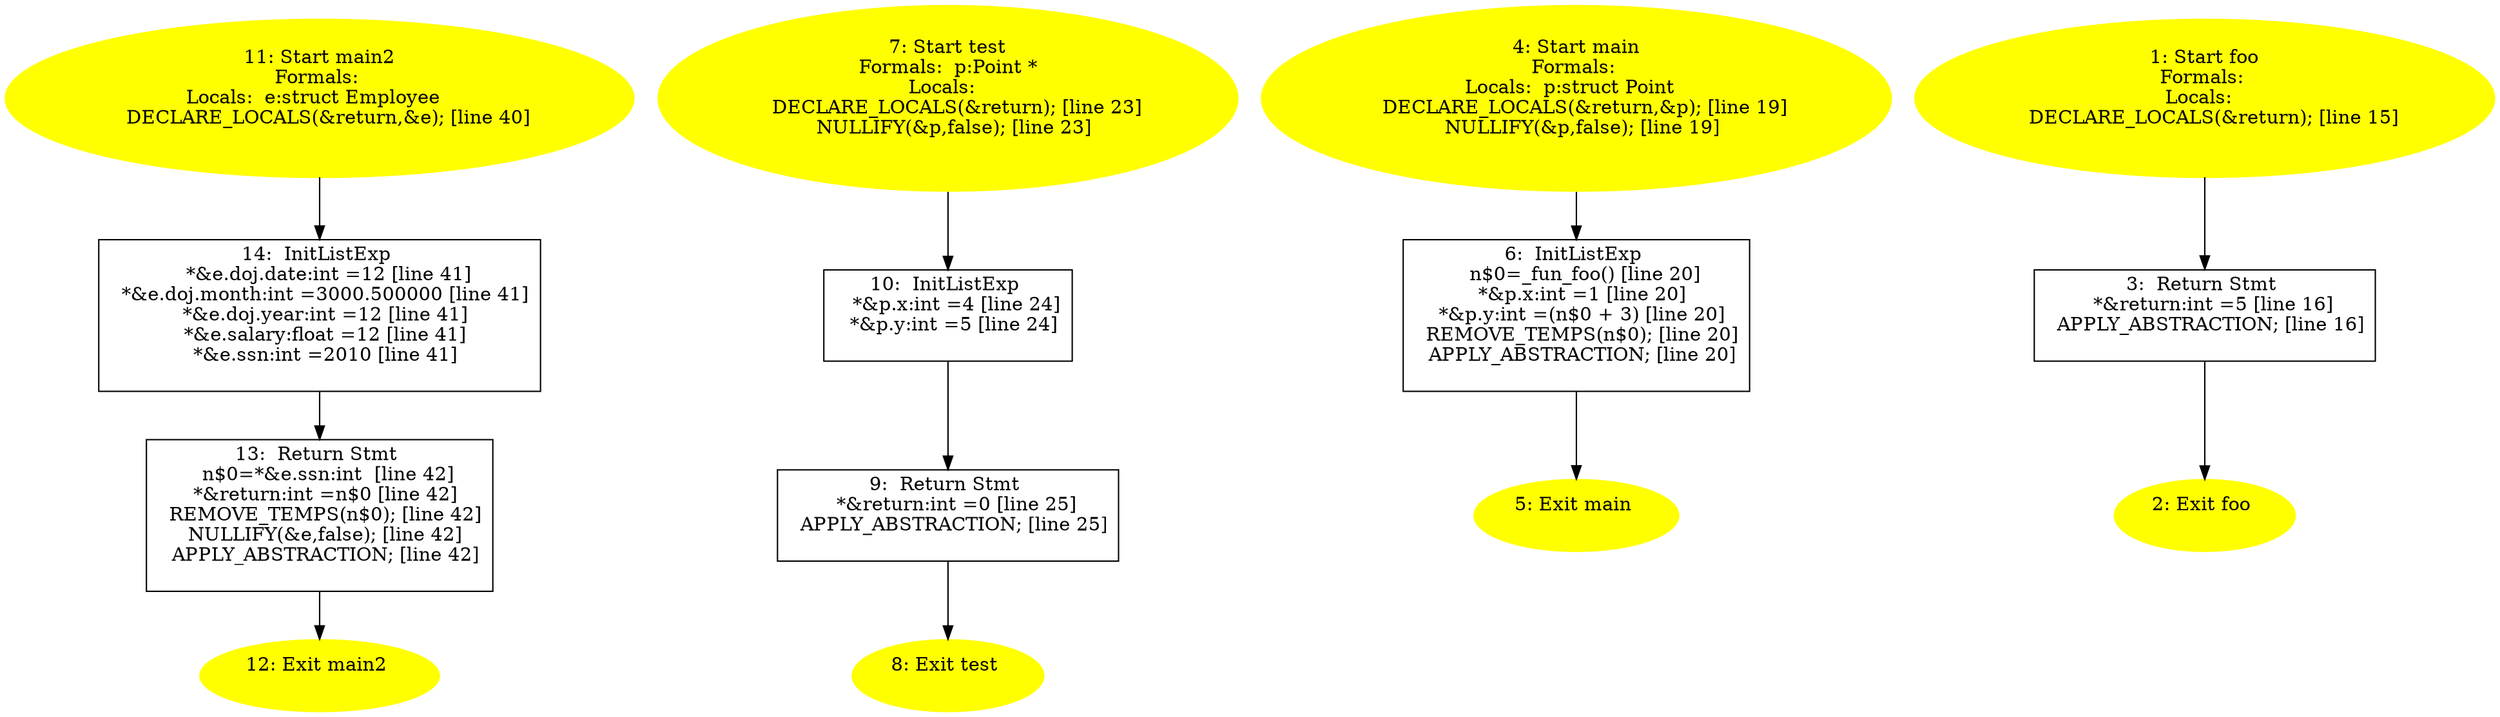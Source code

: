 digraph iCFG {
14 [label="14:  InitListExp \n   *&e.doj.date:int =12 [line 41]\n  *&e.doj.month:int =3000.500000 [line 41]\n  *&e.doj.year:int =12 [line 41]\n  *&e.salary:float =12 [line 41]\n  *&e.ssn:int =2010 [line 41]\n " shape="box"]
	

	 14 -> 13 ;
13 [label="13:  Return Stmt \n   n$0=*&e.ssn:int  [line 42]\n  *&return:int =n$0 [line 42]\n  REMOVE_TEMPS(n$0); [line 42]\n  NULLIFY(&e,false); [line 42]\n  APPLY_ABSTRACTION; [line 42]\n " shape="box"]
	

	 13 -> 12 ;
12 [label="12: Exit main2 \n  " color=yellow style=filled]
	

11 [label="11: Start main2\nFormals: \nLocals:  e:struct Employee  \n   DECLARE_LOCALS(&return,&e); [line 40]\n " color=yellow style=filled]
	

	 11 -> 14 ;
10 [label="10:  InitListExp \n   *&p.x:int =4 [line 24]\n  *&p.y:int =5 [line 24]\n " shape="box"]
	

	 10 -> 9 ;
9 [label="9:  Return Stmt \n   *&return:int =0 [line 25]\n  APPLY_ABSTRACTION; [line 25]\n " shape="box"]
	

	 9 -> 8 ;
8 [label="8: Exit test \n  " color=yellow style=filled]
	

7 [label="7: Start test\nFormals:  p:Point *\nLocals:  \n   DECLARE_LOCALS(&return); [line 23]\n  NULLIFY(&p,false); [line 23]\n " color=yellow style=filled]
	

	 7 -> 10 ;
6 [label="6:  InitListExp \n   n$0=_fun_foo() [line 20]\n  *&p.x:int =1 [line 20]\n  *&p.y:int =(n$0 + 3) [line 20]\n  REMOVE_TEMPS(n$0); [line 20]\n  APPLY_ABSTRACTION; [line 20]\n " shape="box"]
	

	 6 -> 5 ;
5 [label="5: Exit main \n  " color=yellow style=filled]
	

4 [label="4: Start main\nFormals: \nLocals:  p:struct Point  \n   DECLARE_LOCALS(&return,&p); [line 19]\n  NULLIFY(&p,false); [line 19]\n " color=yellow style=filled]
	

	 4 -> 6 ;
3 [label="3:  Return Stmt \n   *&return:int =5 [line 16]\n  APPLY_ABSTRACTION; [line 16]\n " shape="box"]
	

	 3 -> 2 ;
2 [label="2: Exit foo \n  " color=yellow style=filled]
	

1 [label="1: Start foo\nFormals: \nLocals:  \n   DECLARE_LOCALS(&return); [line 15]\n " color=yellow style=filled]
	

	 1 -> 3 ;
}

